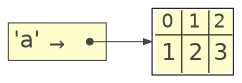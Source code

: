 
digraph G {
    nodesep=.1;
    ranksep=.3;
    rankdir=LR;
    node [penwidth="0.5", shape=box, width=.1, height=.1];
    
// DICT
node4578511752 [margin="0.03", color="#444443", fontcolor="#444443", fontname="Helvetica", style=filled, fillcolor="#fefecd", label=<<table BORDER="0" CELLPADDING="0" CELLBORDER="1" CELLSPACING="0">
<tr><td port="0_label" cellspacing="0" cellpadding="0" bgcolor="#fefecd" border="0" align="right"><font face="Helvetica" color="#444443" point-size="11">'a' </font></td>
<td cellpadding="0" border="0" valign="bottom"><font color="#444443" point-size="9">&rarr;</font></td><td port="0" cellspacing="0" cellpadding="1" bgcolor="#fefecd" border="0" align="left"><font color="#444443" point-size="11">    </font></td>
</tr>
</table>
>];
// LIST or ITERATABLE of atoms
node4761102280 [shape="box", space="0.0", margin="0.01", fontcolor="#444443", fontname="Helvetica", label=<<table BORDER="0" CELLBORDER="0" CELLSPACING="0">
<tr>
<td cellspacing="0" cellpadding="0" bgcolor="#fefecd" border="1" sides="br" valign="top"><font color="#444443" point-size="9">0</font></td>
<td cellspacing="0" cellpadding="0" bgcolor="#fefecd" border="1" sides="br" valign="top"><font color="#444443" point-size="9">1</font></td>
<td cellspacing="0" cellpadding="0" bgcolor="#fefecd" border="1" sides="b" valign="top"><font color="#444443" point-size="9">2</font></td>
</tr>
<tr>
<td port="0" bgcolor="#fefecd" border="1" sides="r" align="center"><font point-size="11">1</font></td>
<td port="1" bgcolor="#fefecd" border="1" sides="r" align="center"><font point-size="11">2</font></td>
<td port="2" bgcolor="#fefecd" border="0" align="center"><font point-size="11">3</font></td>
</tr></table>
>];
node4578511752:0:c -> node4761102280 [dir=both, tailclip=false, arrowtail=dot, penwidth="0.5", color="#444443", arrowsize=.4]
}
